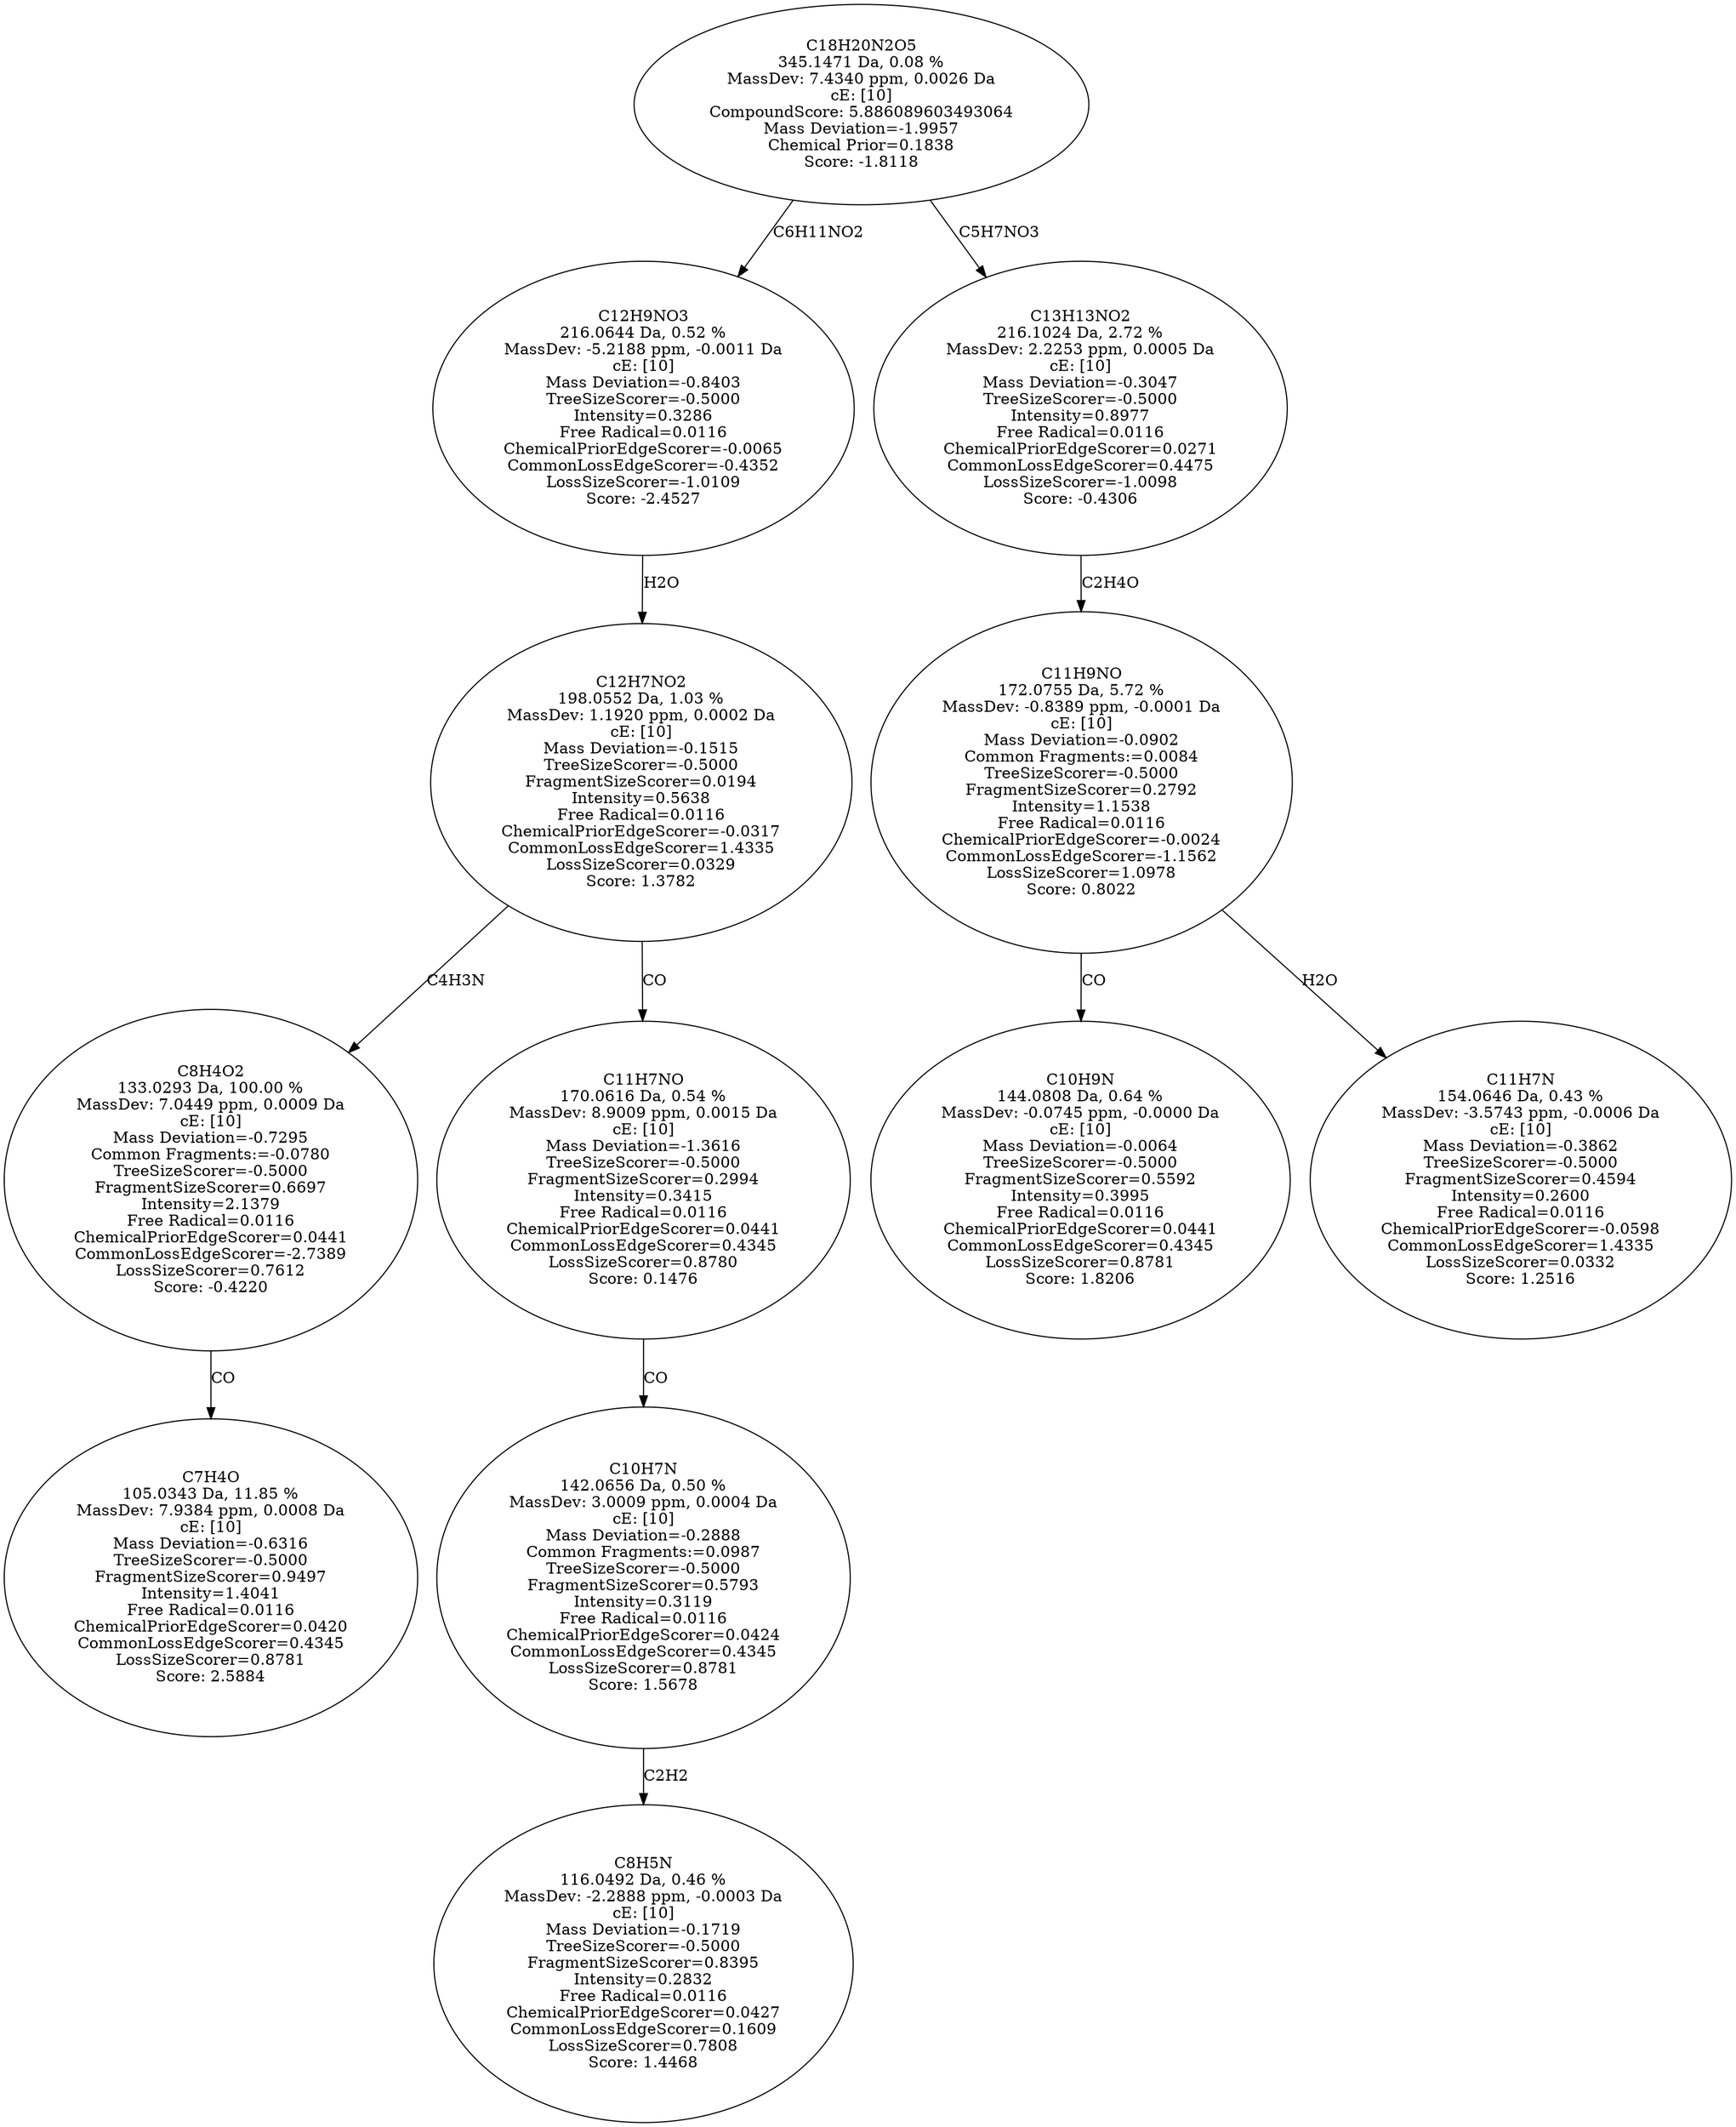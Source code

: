 strict digraph {
v1 [label="C7H4O\n105.0343 Da, 11.85 %\nMassDev: 7.9384 ppm, 0.0008 Da\ncE: [10]\nMass Deviation=-0.6316\nTreeSizeScorer=-0.5000\nFragmentSizeScorer=0.9497\nIntensity=1.4041\nFree Radical=0.0116\nChemicalPriorEdgeScorer=0.0420\nCommonLossEdgeScorer=0.4345\nLossSizeScorer=0.8781\nScore: 2.5884"];
v2 [label="C8H4O2\n133.0293 Da, 100.00 %\nMassDev: 7.0449 ppm, 0.0009 Da\ncE: [10]\nMass Deviation=-0.7295\nCommon Fragments:=-0.0780\nTreeSizeScorer=-0.5000\nFragmentSizeScorer=0.6697\nIntensity=2.1379\nFree Radical=0.0116\nChemicalPriorEdgeScorer=0.0441\nCommonLossEdgeScorer=-2.7389\nLossSizeScorer=0.7612\nScore: -0.4220"];
v3 [label="C8H5N\n116.0492 Da, 0.46 %\nMassDev: -2.2888 ppm, -0.0003 Da\ncE: [10]\nMass Deviation=-0.1719\nTreeSizeScorer=-0.5000\nFragmentSizeScorer=0.8395\nIntensity=0.2832\nFree Radical=0.0116\nChemicalPriorEdgeScorer=0.0427\nCommonLossEdgeScorer=0.1609\nLossSizeScorer=0.7808\nScore: 1.4468"];
v4 [label="C10H7N\n142.0656 Da, 0.50 %\nMassDev: 3.0009 ppm, 0.0004 Da\ncE: [10]\nMass Deviation=-0.2888\nCommon Fragments:=0.0987\nTreeSizeScorer=-0.5000\nFragmentSizeScorer=0.5793\nIntensity=0.3119\nFree Radical=0.0116\nChemicalPriorEdgeScorer=0.0424\nCommonLossEdgeScorer=0.4345\nLossSizeScorer=0.8781\nScore: 1.5678"];
v5 [label="C11H7NO\n170.0616 Da, 0.54 %\nMassDev: 8.9009 ppm, 0.0015 Da\ncE: [10]\nMass Deviation=-1.3616\nTreeSizeScorer=-0.5000\nFragmentSizeScorer=0.2994\nIntensity=0.3415\nFree Radical=0.0116\nChemicalPriorEdgeScorer=0.0441\nCommonLossEdgeScorer=0.4345\nLossSizeScorer=0.8780\nScore: 0.1476"];
v6 [label="C12H7NO2\n198.0552 Da, 1.03 %\nMassDev: 1.1920 ppm, 0.0002 Da\ncE: [10]\nMass Deviation=-0.1515\nTreeSizeScorer=-0.5000\nFragmentSizeScorer=0.0194\nIntensity=0.5638\nFree Radical=0.0116\nChemicalPriorEdgeScorer=-0.0317\nCommonLossEdgeScorer=1.4335\nLossSizeScorer=0.0329\nScore: 1.3782"];
v7 [label="C12H9NO3\n216.0644 Da, 0.52 %\nMassDev: -5.2188 ppm, -0.0011 Da\ncE: [10]\nMass Deviation=-0.8403\nTreeSizeScorer=-0.5000\nIntensity=0.3286\nFree Radical=0.0116\nChemicalPriorEdgeScorer=-0.0065\nCommonLossEdgeScorer=-0.4352\nLossSizeScorer=-1.0109\nScore: -2.4527"];
v8 [label="C10H9N\n144.0808 Da, 0.64 %\nMassDev: -0.0745 ppm, -0.0000 Da\ncE: [10]\nMass Deviation=-0.0064\nTreeSizeScorer=-0.5000\nFragmentSizeScorer=0.5592\nIntensity=0.3995\nFree Radical=0.0116\nChemicalPriorEdgeScorer=0.0441\nCommonLossEdgeScorer=0.4345\nLossSizeScorer=0.8781\nScore: 1.8206"];
v9 [label="C11H7N\n154.0646 Da, 0.43 %\nMassDev: -3.5743 ppm, -0.0006 Da\ncE: [10]\nMass Deviation=-0.3862\nTreeSizeScorer=-0.5000\nFragmentSizeScorer=0.4594\nIntensity=0.2600\nFree Radical=0.0116\nChemicalPriorEdgeScorer=-0.0598\nCommonLossEdgeScorer=1.4335\nLossSizeScorer=0.0332\nScore: 1.2516"];
v10 [label="C11H9NO\n172.0755 Da, 5.72 %\nMassDev: -0.8389 ppm, -0.0001 Da\ncE: [10]\nMass Deviation=-0.0902\nCommon Fragments:=0.0084\nTreeSizeScorer=-0.5000\nFragmentSizeScorer=0.2792\nIntensity=1.1538\nFree Radical=0.0116\nChemicalPriorEdgeScorer=-0.0024\nCommonLossEdgeScorer=-1.1562\nLossSizeScorer=1.0978\nScore: 0.8022"];
v11 [label="C13H13NO2\n216.1024 Da, 2.72 %\nMassDev: 2.2253 ppm, 0.0005 Da\ncE: [10]\nMass Deviation=-0.3047\nTreeSizeScorer=-0.5000\nIntensity=0.8977\nFree Radical=0.0116\nChemicalPriorEdgeScorer=0.0271\nCommonLossEdgeScorer=0.4475\nLossSizeScorer=-1.0098\nScore: -0.4306"];
v12 [label="C18H20N2O5\n345.1471 Da, 0.08 %\nMassDev: 7.4340 ppm, 0.0026 Da\ncE: [10]\nCompoundScore: 5.886089603493064\nMass Deviation=-1.9957\nChemical Prior=0.1838\nScore: -1.8118"];
v2 -> v1 [label="CO"];
v6 -> v2 [label="C4H3N"];
v4 -> v3 [label="C2H2"];
v5 -> v4 [label="CO"];
v6 -> v5 [label="CO"];
v7 -> v6 [label="H2O"];
v12 -> v7 [label="C6H11NO2"];
v10 -> v8 [label="CO"];
v10 -> v9 [label="H2O"];
v11 -> v10 [label="C2H4O"];
v12 -> v11 [label="C5H7NO3"];
}